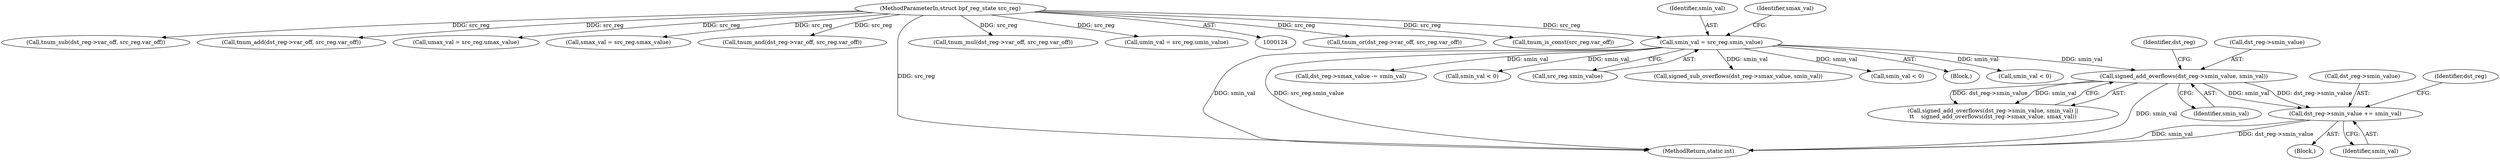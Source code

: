 digraph "0_linux_468f6eafa6c44cb2c5d8aad35e12f06c240a812a@pointer" {
"1000224" [label="(Call,dst_reg->smin_value += smin_val)"];
"1000201" [label="(Call,signed_add_overflows(dst_reg->smin_value, smin_val))"];
"1000163" [label="(Call,smin_val = src_reg.smin_value)"];
"1000128" [label="(MethodParameterIn,struct bpf_reg_state src_reg)"];
"1000223" [label="(Block,)"];
"1000208" [label="(Identifier,dst_reg)"];
"1000563" [label="(Call,tnum_or(dst_reg->var_off, src_reg.var_off))"];
"1000228" [label="(Identifier,smin_val)"];
"1000185" [label="(Call,tnum_is_const(src_reg.var_off))"];
"1000354" [label="(Call,tnum_sub(dst_reg->var_off, src_reg.var_off))"];
"1000277" [label="(Call,tnum_add(dst_reg->var_off, src_reg.var_off))"];
"1000225" [label="(Call,dst_reg->smin_value)"];
"1000231" [label="(Identifier,dst_reg)"];
"1000178" [label="(Call,umax_val = src_reg.umax_value)"];
"1000506" [label="(Call,smin_val < 0)"];
"1000201" [label="(Call,signed_add_overflows(dst_reg->smin_value, smin_val))"];
"1000164" [label="(Identifier,smin_val)"];
"1000168" [label="(Call,smax_val = src_reg.smax_value)"];
"1000202" [label="(Call,dst_reg->smin_value)"];
"1000169" [label="(Identifier,smax_val)"];
"1000129" [label="(Block,)"];
"1000474" [label="(Call,tnum_and(dst_reg->var_off, src_reg.var_off))"];
"1000205" [label="(Identifier,smin_val)"];
"1000376" [label="(Call,smin_val < 0)"];
"1000200" [label="(Call,signed_add_overflows(dst_reg->smin_value, smin_val) ||\n\t\t    signed_add_overflows(dst_reg->smax_value, smax_val))"];
"1000771" [label="(MethodReturn,static int)"];
"1000163" [label="(Call,smin_val = src_reg.smin_value)"];
"1000224" [label="(Call,dst_reg->smin_value += smin_val)"];
"1000316" [label="(Call,dst_reg->smax_value -= smin_val)"];
"1000601" [label="(Call,smin_val < 0)"];
"1000165" [label="(Call,src_reg.smin_value)"];
"1000367" [label="(Call,tnum_mul(dst_reg->var_off, src_reg.var_off))"];
"1000173" [label="(Call,umin_val = src_reg.umin_value)"];
"1000293" [label="(Call,signed_sub_overflows(dst_reg->smax_value, smin_val))"];
"1000128" [label="(MethodParameterIn,struct bpf_reg_state src_reg)"];
"1000224" -> "1000223"  [label="AST: "];
"1000224" -> "1000228"  [label="CFG: "];
"1000225" -> "1000224"  [label="AST: "];
"1000228" -> "1000224"  [label="AST: "];
"1000231" -> "1000224"  [label="CFG: "];
"1000224" -> "1000771"  [label="DDG: dst_reg->smin_value"];
"1000224" -> "1000771"  [label="DDG: smin_val"];
"1000201" -> "1000224"  [label="DDG: smin_val"];
"1000201" -> "1000224"  [label="DDG: dst_reg->smin_value"];
"1000201" -> "1000200"  [label="AST: "];
"1000201" -> "1000205"  [label="CFG: "];
"1000202" -> "1000201"  [label="AST: "];
"1000205" -> "1000201"  [label="AST: "];
"1000208" -> "1000201"  [label="CFG: "];
"1000200" -> "1000201"  [label="CFG: "];
"1000201" -> "1000771"  [label="DDG: smin_val"];
"1000201" -> "1000200"  [label="DDG: dst_reg->smin_value"];
"1000201" -> "1000200"  [label="DDG: smin_val"];
"1000163" -> "1000201"  [label="DDG: smin_val"];
"1000163" -> "1000129"  [label="AST: "];
"1000163" -> "1000165"  [label="CFG: "];
"1000164" -> "1000163"  [label="AST: "];
"1000165" -> "1000163"  [label="AST: "];
"1000169" -> "1000163"  [label="CFG: "];
"1000163" -> "1000771"  [label="DDG: smin_val"];
"1000163" -> "1000771"  [label="DDG: src_reg.smin_value"];
"1000128" -> "1000163"  [label="DDG: src_reg"];
"1000163" -> "1000293"  [label="DDG: smin_val"];
"1000163" -> "1000316"  [label="DDG: smin_val"];
"1000163" -> "1000376"  [label="DDG: smin_val"];
"1000163" -> "1000506"  [label="DDG: smin_val"];
"1000163" -> "1000601"  [label="DDG: smin_val"];
"1000128" -> "1000124"  [label="AST: "];
"1000128" -> "1000771"  [label="DDG: src_reg"];
"1000128" -> "1000168"  [label="DDG: src_reg"];
"1000128" -> "1000173"  [label="DDG: src_reg"];
"1000128" -> "1000178"  [label="DDG: src_reg"];
"1000128" -> "1000185"  [label="DDG: src_reg"];
"1000128" -> "1000277"  [label="DDG: src_reg"];
"1000128" -> "1000354"  [label="DDG: src_reg"];
"1000128" -> "1000367"  [label="DDG: src_reg"];
"1000128" -> "1000474"  [label="DDG: src_reg"];
"1000128" -> "1000563"  [label="DDG: src_reg"];
}

